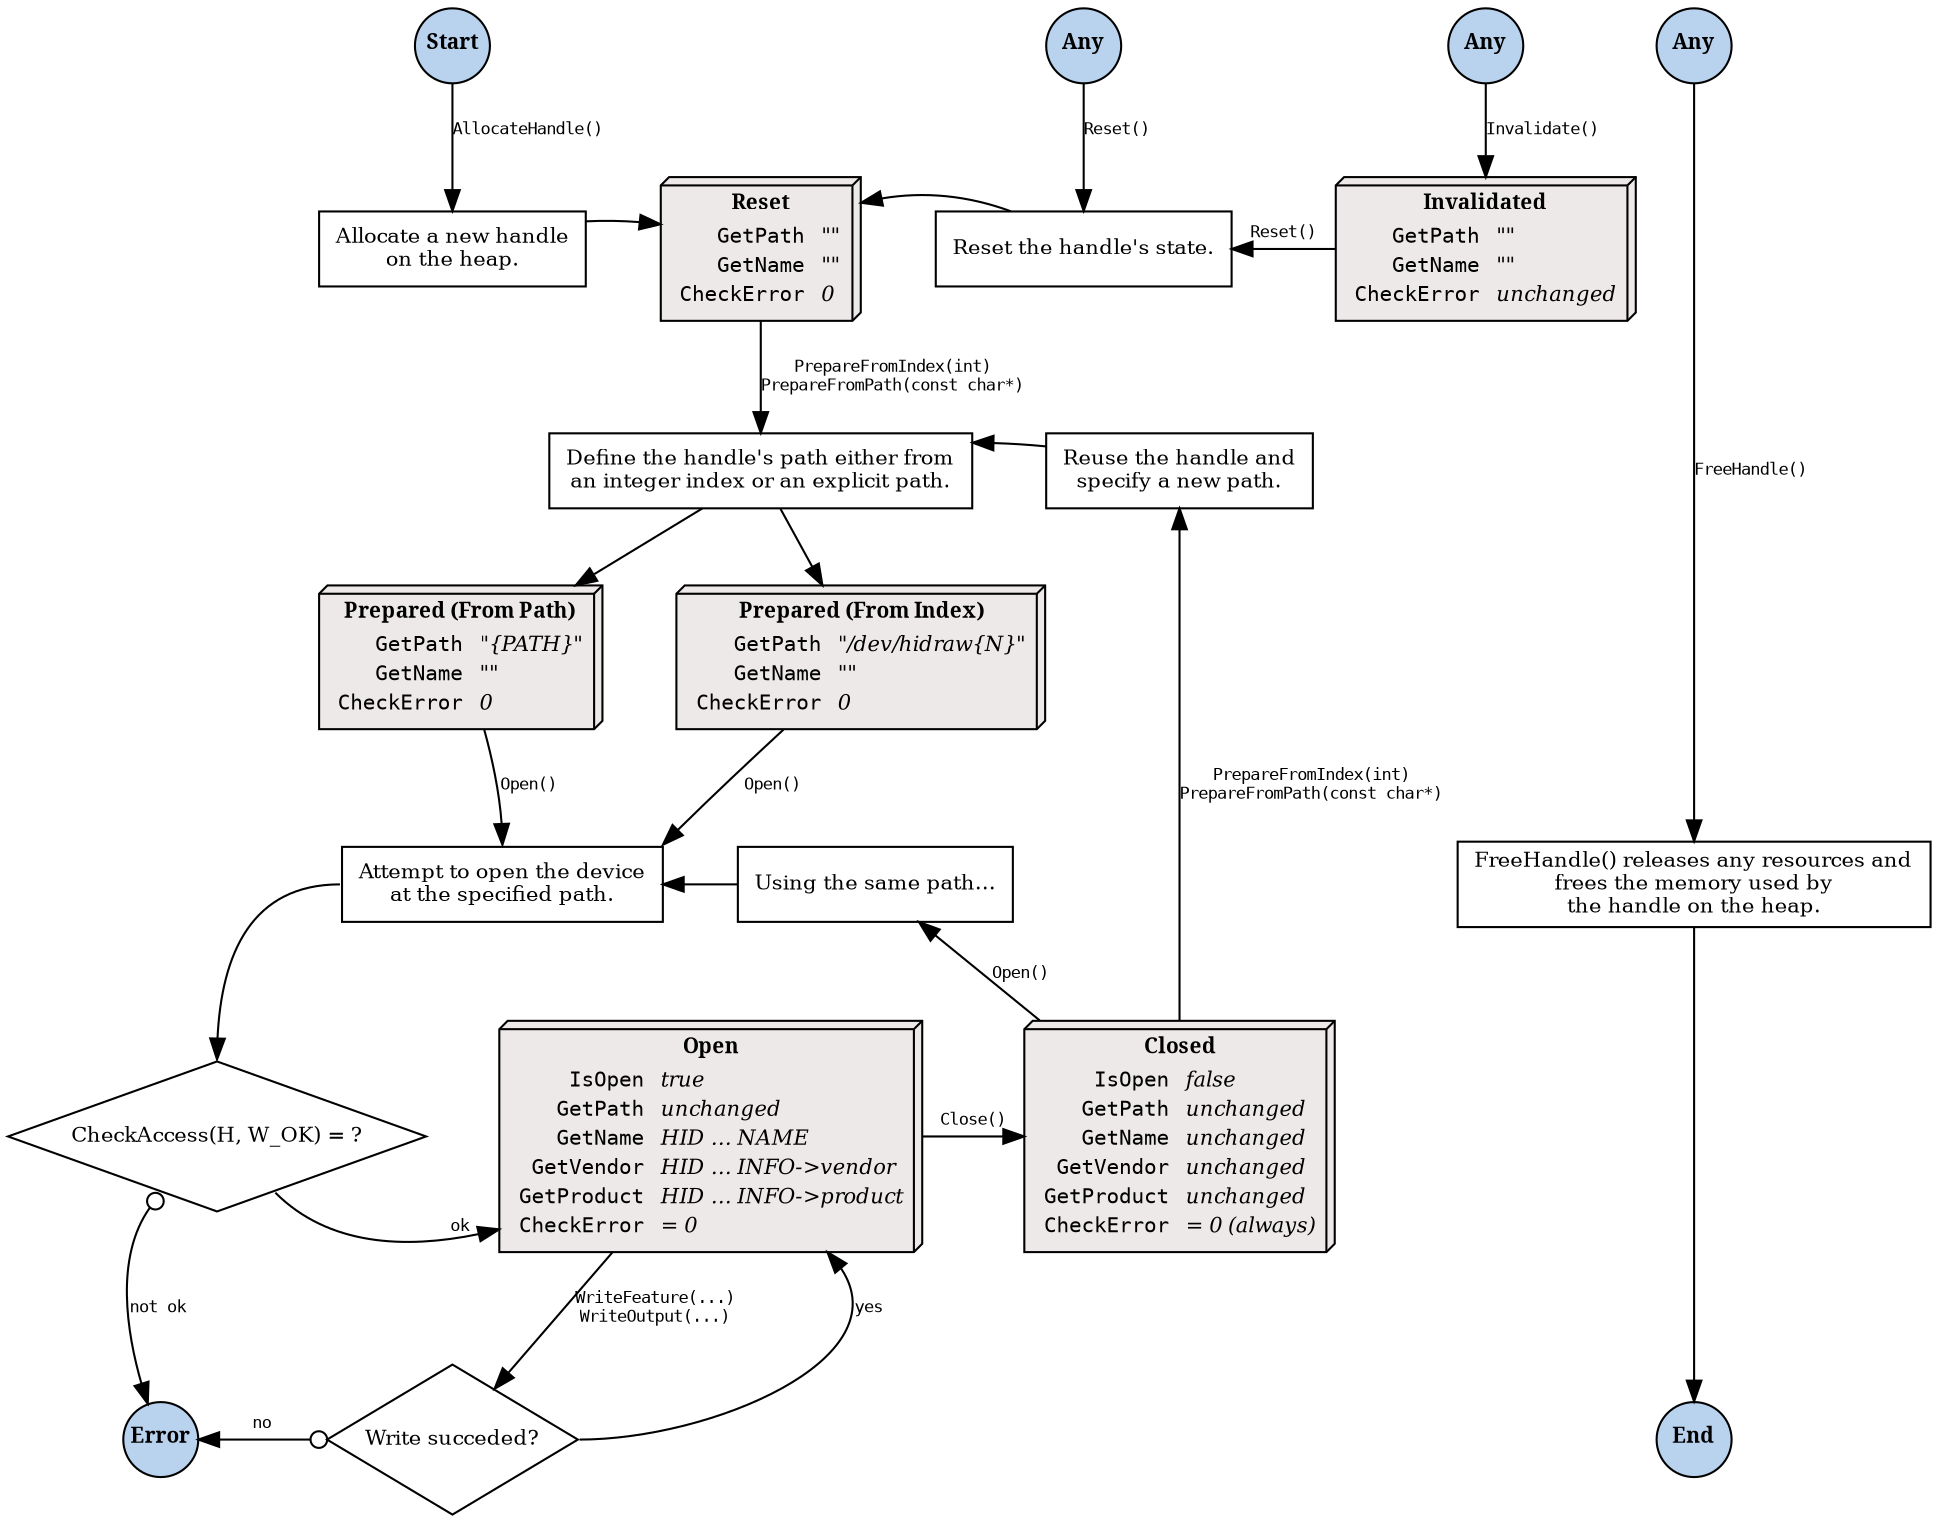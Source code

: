 


digraph { 
  node [fontsize=10];
  edge [fontsize=8 fontname="monospace"];
  forcelabels=true;


  { 
    rank=min; 
    "START" [shape=circle     style=filled fillcolor=slategray2 fixedsize=true width=0.5 margin="0.1,0.05" label=<<font face="serif"><b>Start</b></font>>]
  }
  
  "END" [shape=circle     style=filled fillcolor=slategray2 fixedsize=true width=0.5 margin="0.1,0.05" label=<<font face="serif"><b>End</b></font>>]  
  
  "ANY_RESET" [shape=circle     style=filled fillcolor=slategray2 fixedsize=true width=0.5 margin="0.1,0.05" label=<<font face="serif"><b>Any</b></font>>] 
  "ANY_INVALIDATE" [shape=circle     style=filled fillcolor=slategray2 fixedsize=true width=0.5 margin="0.1,0.05" label=<<font face="serif"><b>Any</b></font>>] 
  
  
  "ANY_END" [shape=circle     style=filled fillcolor=slategray2 fixedsize=true width=0.5 margin="0.1,0.05" label=<<font face="serif"><b>Any</b></font>>] 
  "FREE_PROCESS" [shape=rectangle  style=solid  label="FreeHandle() releases any resources and\nfrees the memory used by\nthe handle on the heap."]
  
  "ERR_IO" [shape=circle     style=filled fillcolor=slategray2 fixedsize=true width=0.5 margin="0.1,0.05" label=<<font face="serif"><b>Error</b></font>>]
  "ERR_IO" [shape=circle     style=filled fillcolor=slategray2 fixedsize=true width=0.5 margin="0.1,0.05" label=<<font face="serif"><b>Error</b></font>>]
      
  "RESET" [shape=box3d      style=filled fillcolor=snow2 margin="0.1,0.05" label=
  <<table border="0" cellborder="0" cellpadding="1" cellspacing="1">
    <tr>
      <td cellpadding="3" border="0" colspan="2"><font face="serif"><b>Reset</b></font></td>
    </tr>
    <tr>
      <td align="right"><font face="monospace">GetPath</font>&nbsp;</td>
      <td align="left"><i>""</i></td>
    </tr>
    <tr>
      <td align="right"><font face="monospace">GetName</font>&nbsp;</td>
      <td align="left"><i>""</i></td>
    </tr>
    <tr>
      <td align="right"><font face="monospace">CheckError</font>&nbsp;</td>
      <td align="left"><i>0</i></td>
    </tr>
  </table>>]  
    
  "RESET_1" [shape=rectangle  style=solid  label="Allocate a new handle\non the heap."]
  "RESET_2" [shape=rectangle  style=solid  label="Reset the handle's state."]
  
  "PREPARE_PROCESS" [shape=rectangle  style=solid  label="Define the handle's path either from\nan integer index or an explicit path."]
  
  "PREPARED_INDEX" [shape=box3d      style=filled fillcolor=snow2 margin="0.1,0.05" label=
  <<table border="0" cellborder="0" cellpadding="1" cellspacing="1">
    <tr>
      <td cellpadding="3" border="0" colspan="2"><font face="serif"><b>Prepared (From Index)</b></font></td>
    </tr>
    <tr>
      <td align="right"><font face="monospace">GetPath</font>&nbsp;</td>
      <td align="left"><i>"/dev/hidraw{N}"</i></td>
    </tr>  
    <tr>
      <td align="right"><font face="monospace">GetName</font>&nbsp;</td>
      <td align="left"><i>""</i></td>
    </tr>
    <tr>
      <td align="right"><font face="monospace">CheckError</font>&nbsp;</td>
      <td align="left"><i>0</i></td>
    </tr>
  </table>>]
    
  "PREPARED_PATH" [shape=box3d      style=filled fillcolor=snow2 margin="0.1,0.05" label=
  <<table border="0" cellborder="0" cellpadding="1" cellspacing="1">
    <tr>
      <td cellpadding="3" border="0" colspan="2"><font face="serif"><b>Prepared (From Path)</b></font></td>
    </tr>
    <tr>
      <td align="right"><font face="monospace">GetPath</font>&nbsp;</td>
      <td align="left"><i>"{PATH}"</i></td>
    </tr>  
    <tr>
      <td align="right"><font face="monospace">GetName</font>&nbsp;</td>
      <td align="left"><i>""</i></td>
    </tr>
    <tr>
      <td align="right"><font face="monospace">CheckError</font>&nbsp;</td>
      <td align="left"><i>0</i></td>
    </tr>
  </table>>]
  
  "OPEN_PROCESS" [shape=rectangle  style=solid  label="Attempt to open the device\nat the specified path."]
  "REOPEN_PROCESS" [shape=rectangle  style=solid  label="Using the same path…"]
  "REUSE_PREPARE" [shape=rectangle  style=solid  label="Reuse the handle and\nspecify a new path."]
  
  "TRY_OPEN" [shape=diamond    style=solid fillcolor=slategray2 margin="0.0,0.0" label="CheckAccess(H, W_OK) = ?" height=1 tooltip="CheckAccess(H, W_OK) = ?"]   
  
  "OPEN" [shape=box3d      style=filled fillcolor=snow2 margin="0.1,0.05" label=
  <<table border="0" cellborder="0" cellpadding="1" cellspacing="1">
    <tr>
      <td cellpadding="3" border="0" colspan="2"><font face="serif"><b>Open</b></font></td>
    </tr>
    <tr>
      <td align="right"><font face="monospace">IsOpen</font>&nbsp;</td>
      <td align="left"><i>true</i></td>
    </tr>
    <tr>
      <td align="right"><font face="monospace">GetPath</font>&nbsp;</td>
      <td align="left"><i>unchanged</i></td>
    </tr>
    <tr>
      <td align="right"><font face="monospace">GetName</font>&nbsp;</td>
      <td align="left"><i>HID … NAME</i></td>
    </tr>
    <tr>
      <td align="right"><font face="monospace">GetVendor</font>&nbsp;</td>
      <td align="left"><i>HID … INFO-&gt;vendor</i></td>
    </tr>
    <tr>
      <td align="right"><font face="monospace">GetProduct</font>&nbsp;</td>
      <td align="left"><i>HID … INFO-&gt;product</i></td>
    </tr>
    <tr>
      <td align="right"><font face="monospace">CheckError</font>&nbsp;</td>
      <td align="left"><i>= 0</i></td>
    </tr>
  </table>>]  
        
  "CLOSED" [shape=box3d      style=filled fillcolor=snow2 margin="0.1,0.05" label=
  <<table border="0" cellborder="0" cellpadding="1" cellspacing="1">
    <tr>
      <td cellpadding="3" border="0" colspan="2"><font face="serif"><b>Closed</b></font></td>
    </tr>
    <tr>
      <td align="right"><font face="monospace">IsOpen</font>&nbsp;</td>
      <td align="left"><i>false</i></td>
    </tr>
    <tr>
      <td align="right"><font face="monospace">GetPath</font>&nbsp;</td>
      <td align="left"><i>unchanged</i></td>
    </tr>
    <tr>
      <td align="right"><font face="monospace">GetName</font>&nbsp;</td>
      <td align="left"><i>unchanged</i></td>
    </tr>
    <tr>
      <td align="right"><font face="monospace">GetVendor</font>&nbsp;</td>
      <td align="left"><i>unchanged</i></td>
    </tr>
    <tr>
      <td align="right"><font face="monospace">GetProduct</font>&nbsp;</td>
      <td align="left"><i>unchanged</i></td>
    </tr>
    <tr>
      <td align="right"><font face="monospace">CheckError</font>&nbsp;</td>
      <td align="left"><i>= 0 (always)</i></td>
    </tr>
  </table>>]  
    
  "INVALIDATED" [shape=box3d      style=filled fillcolor=snow2 margin="0.1,0.05" label=
  <<table border="0" cellborder="0" cellpadding="1" cellspacing="1">
    <tr>
      <td cellpadding="3" border="0" colspan="2"><font face="serif"><b>Invalidated</b></font></td>
    </tr>
    <tr>
      <td align="right"><font face="monospace">GetPath</font>&nbsp;</td>
      <td align="left"><i>""</i></td>
    </tr>
    <tr>
      <td align="right"><font face="monospace">GetName</font>&nbsp;</td>
      <td align="left"><i>""</i></td>
    </tr>
    <tr>
      <td align="right"><font face="monospace">CheckError</font>&nbsp;</td>
      <td align="left"><i>unchanged</i></td>
    </tr>
  </table>>]   
  
  "WRITE_BRANCH" [shape=diamond    style=solid fillcolor=slategray2 margin="0.0,0.0" label="Write succeded?" height=1 tooltip="Write succeded?"]
  
  # RANKINGS
  
   subgraph { rank=same; START; ANY_RESET; ANY_INVALIDATE; ANY_END; } 
   subgraph { rank=same;  RESET_1->RESET->RESET_2->INVALIDATED [style=invis];  } 
   subgraph { rank=same;  PREPARE_PROCESS->REUSE_PREPARE [style=invis];  } 
   subgraph { rank=same;  PREPARED_PATH->PREPARED_INDEX [style=invis];    } 
   subgraph { rank=same;  OPEN_PROCESS->REOPEN_PROCESS [style=invis];  FREE_PROCESS } 
   subgraph { rank=same;  TRY_OPEN->OPEN->CLOSED [style=invis];  } 
   subgraph { rank=same; nodesep=10;  ERR_IO->WRITE_BRANCH [style=invis];  END; rank=sink; } 
  
  # BRANCH CHOICES 
  
   
    TRY_OPEN -> OPEN [ tailport=se   label="ok" ];  
     
    TRY_OPEN -> ERR_IO [ dir=both arrowtail=odot tailport=sw weight=10   label="not ok" ];
  
   
    WRITE_BRANCH -> OPEN [ constrain=false tailport=e headport=se   label="yes" ];      
   
    WRITE_BRANCH -> ERR_IO [ dir=both arrowtail=odot   label="no" ];
  
  START -> RESET_1 [   label="AllocateHandle()" ];   
  RESET_1 -> RESET [    ];
  
  RESET_2 -> RESET [    ];
  RESET -> PREPARE_PROCESS [   label="PrepareFromIndex(int)\nPrepareFromPath(const char*)" ];
  PREPARE_PROCESS -> PREPARED_PATH [    ];  
  PREPARE_PROCESS -> PREPARED_INDEX [    ];
    
  # Opening
  
   
  PREPARED_PATH -> OPEN_PROCESS [ headport=n   label="Open()" ]; 
   
  PREPARED_INDEX -> OPEN_PROCESS [ headport=ne   label="Open()" ];  
  
   
  OPEN_PROCESS -> TRY_OPEN [ tailport=w headport=n    ];
  
   
  REOPEN_PROCESS -> OPEN_PROCESS [ tailport=w headport=e    ];
  
  OPEN -> WRITE_BRANCH [   label="WriteFeature(...)\nWriteOutput(...)" ];  
    
  # Closing and Reuse
  
  
  OPEN -> CLOSED [   label="Close()" ];
  
  
   
  CLOSED -> REOPEN_PROCESS [ constrain=false   label="Open()" ];
  
   
  CLOSED -> REUSE_PREPARE [ constrain=false   label="PrepareFromIndex(int)\nPrepareFromPath(const char*)" ];
  
   
  REUSE_PREPARE -> PREPARE_PROCESS [ constrain=false    ];
  
  # Invalidate VS Reset
  
  ANY_INVALIDATE -> INVALIDATED [   label="Invalidate()" ];    
  ANY_RESET -> RESET_2 [   label="Reset()" ];    
  INVALIDATED -> RESET_2 [   label="Reset()" ];  
  
  # Freeing the Handle
  
  ANY_END -> FREE_PROCESS [   label="FreeHandle()" ];  
  FREE_PROCESS -> END [    ];  
  
}

